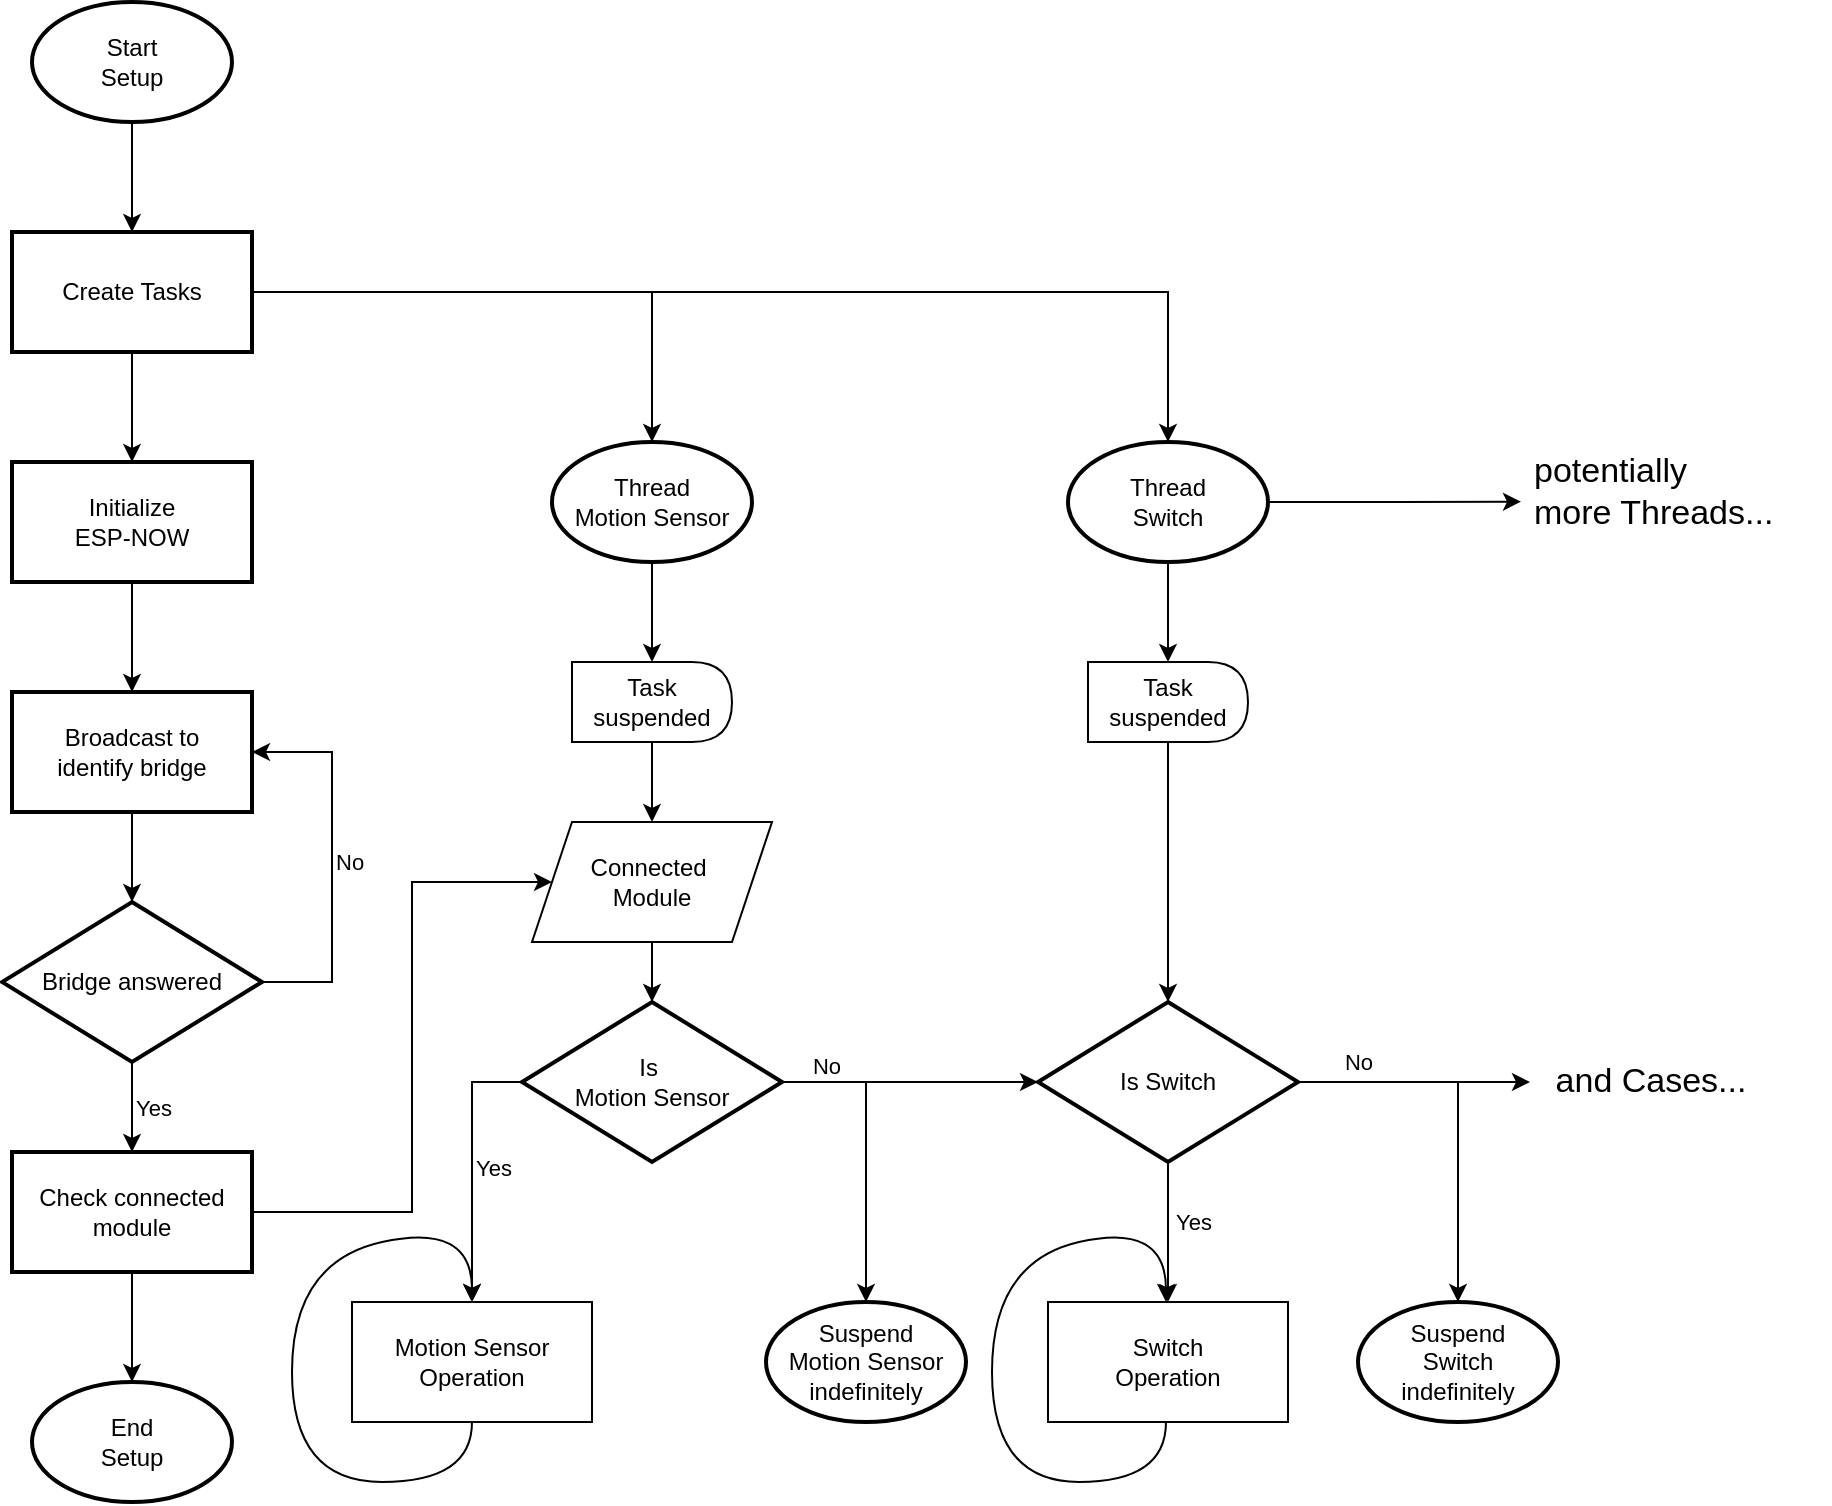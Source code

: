 <mxfile version="26.0.9">
  <diagram name="Page-1" id="_1VmM_Gciyr2v6GzRN87">
    <mxGraphModel dx="1050" dy="655" grid="1" gridSize="10" guides="1" tooltips="1" connect="1" arrows="1" fold="1" page="1" pageScale="1" pageWidth="1100" pageHeight="1700" math="0" shadow="0">
      <root>
        <mxCell id="0" />
        <mxCell id="1" parent="0" />
        <mxCell id="V3txgo0GubKt0EgWRHVo-11" value="" style="edgeStyle=orthogonalEdgeStyle;rounded=0;orthogonalLoop=1;jettySize=auto;html=1;" parent="1" source="V3txgo0GubKt0EgWRHVo-12" target="V3txgo0GubKt0EgWRHVo-14" edge="1">
          <mxGeometry relative="1" as="geometry" />
        </mxCell>
        <mxCell id="V3txgo0GubKt0EgWRHVo-12" value="&lt;div&gt;Start&lt;/div&gt;&lt;div&gt;Setup&lt;/div&gt;" style="strokeWidth=2;html=1;shape=mxgraph.flowchart.start_1;whiteSpace=wrap;" parent="1" vertex="1">
          <mxGeometry x="150" y="80" width="100" height="60" as="geometry" />
        </mxCell>
        <mxCell id="V3txgo0GubKt0EgWRHVo-13" value="" style="edgeStyle=orthogonalEdgeStyle;rounded=0;orthogonalLoop=1;jettySize=auto;html=1;" parent="1" source="V3txgo0GubKt0EgWRHVo-14" target="V3txgo0GubKt0EgWRHVo-16" edge="1">
          <mxGeometry relative="1" as="geometry" />
        </mxCell>
        <mxCell id="V3txgo0GubKt0EgWRHVo-14" value="Create Tasks" style="whiteSpace=wrap;html=1;strokeWidth=2;" parent="1" vertex="1">
          <mxGeometry x="140" y="195" width="120" height="60" as="geometry" />
        </mxCell>
        <mxCell id="V3txgo0GubKt0EgWRHVo-15" value="" style="edgeStyle=orthogonalEdgeStyle;rounded=0;orthogonalLoop=1;jettySize=auto;html=1;" parent="1" source="V3txgo0GubKt0EgWRHVo-16" target="V3txgo0GubKt0EgWRHVo-18" edge="1">
          <mxGeometry relative="1" as="geometry" />
        </mxCell>
        <mxCell id="V3txgo0GubKt0EgWRHVo-16" value="Initialize&lt;div&gt;ESP-NOW&lt;/div&gt;" style="whiteSpace=wrap;html=1;strokeWidth=2;" parent="1" vertex="1">
          <mxGeometry x="140" y="310" width="120" height="60" as="geometry" />
        </mxCell>
        <mxCell id="V3txgo0GubKt0EgWRHVo-17" value="" style="edgeStyle=orthogonalEdgeStyle;rounded=0;orthogonalLoop=1;jettySize=auto;html=1;" parent="1" source="V3txgo0GubKt0EgWRHVo-18" target="V3txgo0GubKt0EgWRHVo-20" edge="1">
          <mxGeometry relative="1" as="geometry" />
        </mxCell>
        <mxCell id="V3txgo0GubKt0EgWRHVo-18" value="&lt;div&gt;Broadcast to&lt;/div&gt;&lt;div&gt;identify bridge&lt;/div&gt;" style="whiteSpace=wrap;html=1;strokeWidth=2;" parent="1" vertex="1">
          <mxGeometry x="140" y="425" width="120" height="60" as="geometry" />
        </mxCell>
        <mxCell id="V3txgo0GubKt0EgWRHVo-19" value="" style="edgeStyle=orthogonalEdgeStyle;rounded=0;orthogonalLoop=1;jettySize=auto;html=1;" parent="1" source="V3txgo0GubKt0EgWRHVo-20" target="V3txgo0GubKt0EgWRHVo-21" edge="1">
          <mxGeometry relative="1" as="geometry" />
        </mxCell>
        <mxCell id="V3txgo0GubKt0EgWRHVo-37" value="Yes" style="edgeLabel;html=1;align=left;verticalAlign=middle;resizable=0;points=[];labelPosition=right;verticalLabelPosition=middle;" parent="V3txgo0GubKt0EgWRHVo-19" vertex="1" connectable="0">
          <mxGeometry relative="1" as="geometry">
            <mxPoint as="offset" />
          </mxGeometry>
        </mxCell>
        <mxCell id="V3txgo0GubKt0EgWRHVo-23" style="edgeStyle=orthogonalEdgeStyle;rounded=0;orthogonalLoop=1;jettySize=auto;html=1;exitX=1;exitY=0.5;exitDx=0;exitDy=0;labelPosition=right;verticalLabelPosition=middle;align=left;verticalAlign=middle;fontStyle=0" parent="1" source="V3txgo0GubKt0EgWRHVo-20" target="V3txgo0GubKt0EgWRHVo-18" edge="1">
          <mxGeometry relative="1" as="geometry">
            <Array as="points">
              <mxPoint x="300" y="570" />
              <mxPoint x="300" y="455" />
            </Array>
          </mxGeometry>
        </mxCell>
        <mxCell id="V3txgo0GubKt0EgWRHVo-36" value="No" style="edgeLabel;html=1;align=left;verticalAlign=middle;resizable=0;points=[];labelPosition=right;verticalLabelPosition=middle;" parent="V3txgo0GubKt0EgWRHVo-23" vertex="1" connectable="0">
          <mxGeometry relative="1" as="geometry">
            <mxPoint as="offset" />
          </mxGeometry>
        </mxCell>
        <mxCell id="V3txgo0GubKt0EgWRHVo-20" value="Bridge answered" style="rhombus;whiteSpace=wrap;html=1;strokeWidth=2;" parent="1" vertex="1">
          <mxGeometry x="135" y="530" width="130" height="80" as="geometry" />
        </mxCell>
        <mxCell id="V3txgo0GubKt0EgWRHVo-42" style="edgeStyle=orthogonalEdgeStyle;rounded=0;orthogonalLoop=1;jettySize=auto;html=1;exitX=1;exitY=0.5;exitDx=0;exitDy=0;entryX=0;entryY=0.5;entryDx=0;entryDy=0;" parent="1" source="V3txgo0GubKt0EgWRHVo-21" target="V3txgo0GubKt0EgWRHVo-41" edge="1">
          <mxGeometry relative="1" as="geometry">
            <Array as="points">
              <mxPoint x="340" y="685" />
              <mxPoint x="340" y="520" />
            </Array>
          </mxGeometry>
        </mxCell>
        <mxCell id="V3txgo0GubKt0EgWRHVo-21" value="&lt;div&gt;Check connected&lt;/div&gt;&lt;div&gt;module&lt;/div&gt;" style="whiteSpace=wrap;html=1;strokeWidth=2;" parent="1" vertex="1">
          <mxGeometry x="140" y="655" width="120" height="60" as="geometry" />
        </mxCell>
        <mxCell id="V3txgo0GubKt0EgWRHVo-34" style="edgeStyle=orthogonalEdgeStyle;rounded=0;orthogonalLoop=1;jettySize=auto;html=1;exitX=0.5;exitY=1;exitDx=0;exitDy=0;exitPerimeter=0;entryX=0.5;entryY=0;entryDx=0;entryDy=0;" parent="1" source="V3txgo0GubKt0EgWRHVo-26" target="V3txgo0GubKt0EgWRHVo-30" edge="1">
          <mxGeometry relative="1" as="geometry" />
        </mxCell>
        <mxCell id="V3txgo0GubKt0EgWRHVo-26" value="&lt;div&gt;Thread&lt;/div&gt;&lt;div&gt;Motion Sensor&lt;/div&gt;" style="strokeWidth=2;html=1;shape=mxgraph.flowchart.start_1;whiteSpace=wrap;" parent="1" vertex="1">
          <mxGeometry x="410" y="300" width="100" height="60" as="geometry" />
        </mxCell>
        <mxCell id="V3txgo0GubKt0EgWRHVo-35" style="edgeStyle=orthogonalEdgeStyle;rounded=0;orthogonalLoop=1;jettySize=auto;html=1;exitX=0.5;exitY=1;exitDx=0;exitDy=0;exitPerimeter=0;" parent="1" source="V3txgo0GubKt0EgWRHVo-27" target="V3txgo0GubKt0EgWRHVo-31" edge="1">
          <mxGeometry relative="1" as="geometry" />
        </mxCell>
        <mxCell id="V3txgo0GubKt0EgWRHVo-27" value="&lt;div&gt;Thread&lt;/div&gt;&lt;div&gt;Switch&lt;/div&gt;" style="strokeWidth=2;html=1;shape=mxgraph.flowchart.start_1;whiteSpace=wrap;" parent="1" vertex="1">
          <mxGeometry x="668" y="300" width="100" height="60" as="geometry" />
        </mxCell>
        <mxCell id="V3txgo0GubKt0EgWRHVo-28" style="edgeStyle=orthogonalEdgeStyle;rounded=0;orthogonalLoop=1;jettySize=auto;html=1;exitX=1;exitY=0.5;exitDx=0;exitDy=0;entryX=0.5;entryY=0;entryDx=0;entryDy=0;entryPerimeter=0;" parent="1" source="V3txgo0GubKt0EgWRHVo-14" target="V3txgo0GubKt0EgWRHVo-26" edge="1">
          <mxGeometry relative="1" as="geometry" />
        </mxCell>
        <mxCell id="V3txgo0GubKt0EgWRHVo-29" style="edgeStyle=orthogonalEdgeStyle;rounded=0;orthogonalLoop=1;jettySize=auto;html=1;exitX=1;exitY=0.5;exitDx=0;exitDy=0;entryX=0.5;entryY=0;entryDx=0;entryDy=0;entryPerimeter=0;" parent="1" source="V3txgo0GubKt0EgWRHVo-14" target="V3txgo0GubKt0EgWRHVo-27" edge="1">
          <mxGeometry relative="1" as="geometry" />
        </mxCell>
        <mxCell id="V3txgo0GubKt0EgWRHVo-43" style="edgeStyle=orthogonalEdgeStyle;rounded=0;orthogonalLoop=1;jettySize=auto;html=1;exitX=0.5;exitY=1;exitDx=0;exitDy=0;entryX=0.5;entryY=0;entryDx=0;entryDy=0;" parent="1" source="V3txgo0GubKt0EgWRHVo-30" target="V3txgo0GubKt0EgWRHVo-41" edge="1">
          <mxGeometry relative="1" as="geometry" />
        </mxCell>
        <mxCell id="V3txgo0GubKt0EgWRHVo-30" value="&lt;div&gt;Task&lt;/div&gt;&lt;div&gt;suspended&lt;/div&gt;" style="shape=delay;whiteSpace=wrap;html=1;" parent="1" vertex="1">
          <mxGeometry x="420" y="410" width="80" height="40" as="geometry" />
        </mxCell>
        <mxCell id="V3txgo0GubKt0EgWRHVo-57" style="edgeStyle=orthogonalEdgeStyle;rounded=0;orthogonalLoop=1;jettySize=auto;html=1;exitX=0.5;exitY=1;exitDx=0;exitDy=0;" parent="1" source="V3txgo0GubKt0EgWRHVo-31" target="V3txgo0GubKt0EgWRHVo-55" edge="1">
          <mxGeometry relative="1" as="geometry" />
        </mxCell>
        <mxCell id="V3txgo0GubKt0EgWRHVo-31" value="&lt;div&gt;Task&lt;/div&gt;&lt;div&gt;suspended&lt;/div&gt;" style="shape=delay;whiteSpace=wrap;html=1;" parent="1" vertex="1">
          <mxGeometry x="678" y="410" width="80" height="40" as="geometry" />
        </mxCell>
        <mxCell id="V3txgo0GubKt0EgWRHVo-32" value="&lt;div&gt;End&lt;/div&gt;Setup" style="strokeWidth=2;html=1;shape=mxgraph.flowchart.start_1;whiteSpace=wrap;" parent="1" vertex="1">
          <mxGeometry x="150" y="770" width="100" height="60" as="geometry" />
        </mxCell>
        <mxCell id="V3txgo0GubKt0EgWRHVo-33" style="edgeStyle=orthogonalEdgeStyle;rounded=0;orthogonalLoop=1;jettySize=auto;html=1;exitX=0.5;exitY=1;exitDx=0;exitDy=0;entryX=0.5;entryY=0;entryDx=0;entryDy=0;entryPerimeter=0;" parent="1" source="V3txgo0GubKt0EgWRHVo-21" target="V3txgo0GubKt0EgWRHVo-32" edge="1">
          <mxGeometry relative="1" as="geometry" />
        </mxCell>
        <mxCell id="V3txgo0GubKt0EgWRHVo-48" style="edgeStyle=orthogonalEdgeStyle;rounded=0;orthogonalLoop=1;jettySize=auto;html=1;exitX=0.5;exitY=1;exitDx=0;exitDy=0;entryX=0.5;entryY=0;entryDx=0;entryDy=0;" parent="1" source="V3txgo0GubKt0EgWRHVo-41" target="V3txgo0GubKt0EgWRHVo-44" edge="1">
          <mxGeometry relative="1" as="geometry" />
        </mxCell>
        <mxCell id="V3txgo0GubKt0EgWRHVo-41" value="&lt;div&gt;Connected&amp;nbsp;&lt;/div&gt;&lt;div&gt;Module&lt;/div&gt;" style="shape=parallelogram;perimeter=parallelogramPerimeter;whiteSpace=wrap;html=1;fixedSize=1;" parent="1" vertex="1">
          <mxGeometry x="400" y="490" width="120" height="60" as="geometry" />
        </mxCell>
        <mxCell id="V3txgo0GubKt0EgWRHVo-53" style="edgeStyle=orthogonalEdgeStyle;rounded=0;orthogonalLoop=1;jettySize=auto;html=1;exitX=0;exitY=0.5;exitDx=0;exitDy=0;entryX=0.5;entryY=0;entryDx=0;entryDy=0;" parent="1" source="V3txgo0GubKt0EgWRHVo-44" target="V3txgo0GubKt0EgWRHVo-49" edge="1">
          <mxGeometry relative="1" as="geometry" />
        </mxCell>
        <mxCell id="V3txgo0GubKt0EgWRHVo-54" value="Yes" style="edgeLabel;html=1;align=left;verticalAlign=middle;resizable=0;points=[];labelPosition=right;verticalLabelPosition=middle;" parent="V3txgo0GubKt0EgWRHVo-53" vertex="1" connectable="0">
          <mxGeometry relative="1" as="geometry">
            <mxPoint as="offset" />
          </mxGeometry>
        </mxCell>
        <mxCell id="V3txgo0GubKt0EgWRHVo-56" value="" style="edgeStyle=orthogonalEdgeStyle;rounded=0;orthogonalLoop=1;jettySize=auto;html=1;" parent="1" source="V3txgo0GubKt0EgWRHVo-44" target="V3txgo0GubKt0EgWRHVo-55" edge="1">
          <mxGeometry relative="1" as="geometry" />
        </mxCell>
        <mxCell id="V3txgo0GubKt0EgWRHVo-71" value="No" style="edgeLabel;html=1;align=center;verticalAlign=bottom;resizable=0;points=[];labelPosition=center;verticalLabelPosition=top;" parent="V3txgo0GubKt0EgWRHVo-56" vertex="1" connectable="0">
          <mxGeometry relative="1" as="geometry">
            <mxPoint x="-42" as="offset" />
          </mxGeometry>
        </mxCell>
        <mxCell id="V3txgo0GubKt0EgWRHVo-44" value="&lt;div&gt;Is&amp;nbsp;&lt;/div&gt;&lt;div&gt;Motion Sensor&lt;/div&gt;" style="rhombus;whiteSpace=wrap;html=1;strokeWidth=2;" parent="1" vertex="1">
          <mxGeometry x="395" y="580" width="130" height="80" as="geometry" />
        </mxCell>
        <mxCell id="V3txgo0GubKt0EgWRHVo-49" value="&lt;div&gt;Motion Sensor&lt;/div&gt;&lt;div&gt;Operation&lt;/div&gt;" style="rounded=0;whiteSpace=wrap;html=1;" parent="1" vertex="1">
          <mxGeometry x="310" y="730" width="120" height="60" as="geometry" />
        </mxCell>
        <mxCell id="V3txgo0GubKt0EgWRHVo-59" style="edgeStyle=orthogonalEdgeStyle;rounded=0;orthogonalLoop=1;jettySize=auto;html=1;exitX=0.5;exitY=1;exitDx=0;exitDy=0;" parent="1" source="V3txgo0GubKt0EgWRHVo-55" target="V3txgo0GubKt0EgWRHVo-58" edge="1">
          <mxGeometry relative="1" as="geometry" />
        </mxCell>
        <mxCell id="V3txgo0GubKt0EgWRHVo-73" value="Yes" style="edgeLabel;html=1;align=left;verticalAlign=middle;resizable=0;points=[];labelPosition=right;verticalLabelPosition=middle;" parent="V3txgo0GubKt0EgWRHVo-59" vertex="1" connectable="0">
          <mxGeometry x="-0.147" y="2" relative="1" as="geometry">
            <mxPoint as="offset" />
          </mxGeometry>
        </mxCell>
        <mxCell id="V3txgo0GubKt0EgWRHVo-68" style="edgeStyle=orthogonalEdgeStyle;rounded=0;orthogonalLoop=1;jettySize=auto;html=1;exitX=1;exitY=0.5;exitDx=0;exitDy=0;" parent="1" source="V3txgo0GubKt0EgWRHVo-55" target="V3txgo0GubKt0EgWRHVo-61" edge="1">
          <mxGeometry relative="1" as="geometry" />
        </mxCell>
        <mxCell id="V3txgo0GubKt0EgWRHVo-55" value="Is Switch" style="rhombus;whiteSpace=wrap;html=1;strokeWidth=2;" parent="1" vertex="1">
          <mxGeometry x="653" y="580" width="130" height="80" as="geometry" />
        </mxCell>
        <mxCell id="V3txgo0GubKt0EgWRHVo-58" value="&lt;div&gt;Switch&lt;/div&gt;&lt;div&gt;Operation&lt;/div&gt;" style="rounded=0;whiteSpace=wrap;html=1;" parent="1" vertex="1">
          <mxGeometry x="658" y="730" width="120" height="60" as="geometry" />
        </mxCell>
        <mxCell id="V3txgo0GubKt0EgWRHVo-60" value="&lt;div&gt;&lt;font style=&quot;font-size: 17px;&quot;&gt;potentially&lt;/font&gt;&lt;/div&gt;&lt;div&gt;&lt;font style=&quot;font-size: 17px;&quot;&gt;more Threads...&lt;/font&gt;&lt;/div&gt;" style="text;html=1;align=left;verticalAlign=middle;resizable=0;points=[];autosize=1;strokeColor=none;fillColor=none;" parent="1" vertex="1">
          <mxGeometry x="899" y="300" width="150" height="50" as="geometry" />
        </mxCell>
        <mxCell id="V3txgo0GubKt0EgWRHVo-61" value="&lt;font style=&quot;font-size: 17px;&quot;&gt;and Cases...&lt;/font&gt;" style="text;html=1;align=center;verticalAlign=middle;resizable=0;points=[];autosize=1;strokeColor=none;fillColor=none;" parent="1" vertex="1">
          <mxGeometry x="899" y="605" width="120" height="30" as="geometry" />
        </mxCell>
        <mxCell id="V3txgo0GubKt0EgWRHVo-64" value="&lt;div&gt;Suspend&lt;/div&gt;&lt;div&gt;Motion Sensor&lt;/div&gt;&lt;div&gt;indefinitely&lt;/div&gt;" style="strokeWidth=2;html=1;shape=mxgraph.flowchart.start_1;whiteSpace=wrap;" parent="1" vertex="1">
          <mxGeometry x="517" y="730" width="100" height="60" as="geometry" />
        </mxCell>
        <mxCell id="V3txgo0GubKt0EgWRHVo-65" style="edgeStyle=orthogonalEdgeStyle;rounded=0;orthogonalLoop=1;jettySize=auto;html=1;exitX=1;exitY=0.5;exitDx=0;exitDy=0;entryX=0.5;entryY=0;entryDx=0;entryDy=0;entryPerimeter=0;" parent="1" source="V3txgo0GubKt0EgWRHVo-44" target="V3txgo0GubKt0EgWRHVo-64" edge="1">
          <mxGeometry relative="1" as="geometry" />
        </mxCell>
        <mxCell id="V3txgo0GubKt0EgWRHVo-66" value="&lt;div&gt;Suspend&lt;/div&gt;&lt;div&gt;Switch&lt;/div&gt;&lt;div&gt;indefinitely&lt;/div&gt;" style="strokeWidth=2;html=1;shape=mxgraph.flowchart.start_1;whiteSpace=wrap;" parent="1" vertex="1">
          <mxGeometry x="813" y="730" width="100" height="60" as="geometry" />
        </mxCell>
        <mxCell id="V3txgo0GubKt0EgWRHVo-67" style="edgeStyle=orthogonalEdgeStyle;rounded=0;orthogonalLoop=1;jettySize=auto;html=1;exitX=1;exitY=0.5;exitDx=0;exitDy=0;entryX=0.5;entryY=0;entryDx=0;entryDy=0;entryPerimeter=0;" parent="1" source="V3txgo0GubKt0EgWRHVo-55" target="V3txgo0GubKt0EgWRHVo-66" edge="1">
          <mxGeometry relative="1" as="geometry" />
        </mxCell>
        <mxCell id="V3txgo0GubKt0EgWRHVo-74" value="No" style="edgeLabel;html=1;align=center;verticalAlign=bottom;resizable=0;points=[];labelPosition=center;verticalLabelPosition=top;" parent="V3txgo0GubKt0EgWRHVo-67" vertex="1" connectable="0">
          <mxGeometry x="-0.675" y="2" relative="1" as="geometry">
            <mxPoint x="-1" as="offset" />
          </mxGeometry>
        </mxCell>
        <mxCell id="V3txgo0GubKt0EgWRHVo-70" style="edgeStyle=orthogonalEdgeStyle;rounded=0;orthogonalLoop=1;jettySize=auto;html=1;exitX=1;exitY=0.5;exitDx=0;exitDy=0;exitPerimeter=0;entryX=-0.03;entryY=0.597;entryDx=0;entryDy=0;entryPerimeter=0;" parent="1" source="V3txgo0GubKt0EgWRHVo-27" target="V3txgo0GubKt0EgWRHVo-60" edge="1">
          <mxGeometry relative="1" as="geometry" />
        </mxCell>
        <mxCell id="sosPkyB9sjlGdib5bREh-1" value="" style="curved=1;endArrow=classic;html=1;rounded=0;exitX=0.5;exitY=1;exitDx=0;exitDy=0;entryX=0.5;entryY=0;entryDx=0;entryDy=0;" edge="1" parent="1" source="V3txgo0GubKt0EgWRHVo-49" target="V3txgo0GubKt0EgWRHVo-49">
          <mxGeometry width="50" height="50" relative="1" as="geometry">
            <mxPoint x="510" y="820" as="sourcePoint" />
            <mxPoint x="560" y="770" as="targetPoint" />
            <Array as="points">
              <mxPoint x="370" y="820" />
              <mxPoint x="280" y="820" />
              <mxPoint x="280" y="710" />
              <mxPoint x="370" y="690" />
            </Array>
          </mxGeometry>
        </mxCell>
        <mxCell id="sosPkyB9sjlGdib5bREh-2" value="" style="curved=1;endArrow=classic;html=1;rounded=0;exitX=0.5;exitY=1;exitDx=0;exitDy=0;entryX=0.5;entryY=0;entryDx=0;entryDy=0;" edge="1" parent="1">
          <mxGeometry width="50" height="50" relative="1" as="geometry">
            <mxPoint x="717" y="790" as="sourcePoint" />
            <mxPoint x="717" y="730" as="targetPoint" />
            <Array as="points">
              <mxPoint x="717" y="820" />
              <mxPoint x="630" y="820" />
              <mxPoint x="630" y="710" />
              <mxPoint x="717" y="690" />
            </Array>
          </mxGeometry>
        </mxCell>
      </root>
    </mxGraphModel>
  </diagram>
</mxfile>
